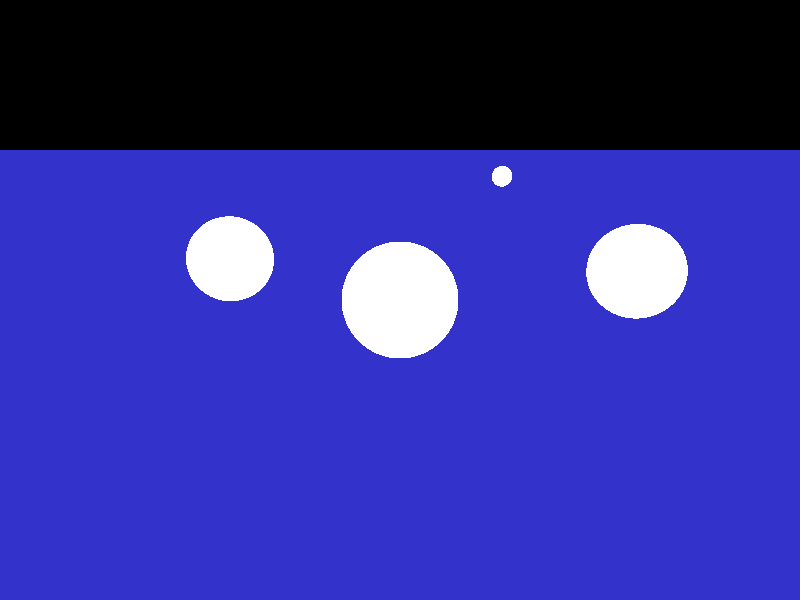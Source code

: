 // cs174, assignment 1 sample file (RIGHT HANDED)

camera {
  location  <0, 5, 20>
  up        <0,  1,  0>
  right     <1.33333, 0,  0>
  look_at   <0, 0, 0>
}


light_source {<-100, 100, 100> color rgb <1.5, 1.5, 1.5>}

sphere { <0, 0, 0>, 2
  pigment { color rgb <1.0, 1.0, 1.0>}
  finish {ambient 0 diffuse 0 specular 1.0 roughness 0.0025 reflection 0.9}
  translate <0, 0, 0>
}

sphere { <0, 0, 0>, 2
  pigment { color rgb <1.0, 1.0, 1.0>}
  finish {ambient 0 diffuse 0 specular 1.0 roughness 0.0025 reflection 0.9}
  translate <8, 0, -8>
}

sphere { <0, 0, 0>, 2
  pigment { color rgb <1.0, 1.0, 1.0>}
  finish {ambient 0 diffuse 0 specular 1.0 roughness 0.0025 reflection 0.9}
  translate <-10, 0, -5>
}

sphere { <0, 0, 0>, 2
  pigment { color rgb <1.0, 1.0, 1.0>}
  finish {ambient 0 diffuse 0 specular 1.0 roughness 0.0025 reflection 0.9}
  translate <-20, 0, -100>
}


plane {<0, 1, 0>, -4
      pigment {color rgb <0.2, 0.2, 0.8>}
      finish {ambient 0.4 diffuse 0.8 reflection 0.5}
} 